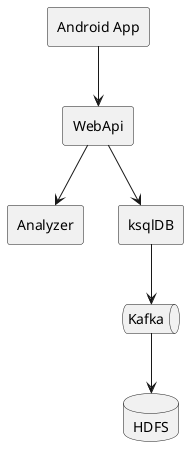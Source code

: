 @startuml
agent "Android App" as client
agent WebApi
agent Analyzer
agent ksqlDB
queue Kafka
database HDFS


client --> WebApi
WebApi --> Analyzer
WebApi --> ksqlDB
ksqlDB --> Kafka
Kafka --> HDFS

@enduml

Scoop (structure data) and  
kSQL
Kafka 
Spark vs MapReduce
Avro vs Parquet
HDFS vs SQL